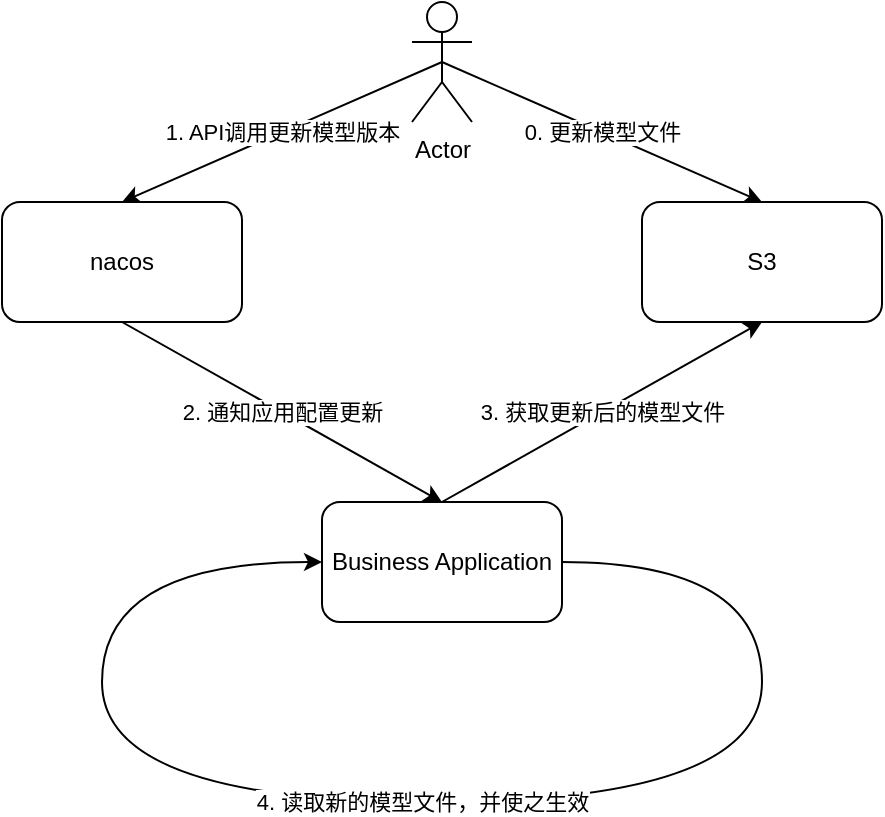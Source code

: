 <mxfile>
    <diagram id="HszECDHy0Bdz4zJd8yKN" name="Page-1">
        <mxGraphModel dx="2296" dy="779" grid="1" gridSize="10" guides="1" tooltips="1" connect="1" arrows="1" fold="1" page="1" pageScale="1" pageWidth="1169" pageHeight="827" math="0" shadow="0">
            <root>
                <mxCell id="0"/>
                <mxCell id="1" parent="0"/>
                <mxCell id="2" value="nacos" style="rounded=1;whiteSpace=wrap;html=1;" vertex="1" parent="1">
                    <mxGeometry x="-880" y="140" width="120" height="60" as="geometry"/>
                </mxCell>
                <mxCell id="3" value="Business Application" style="rounded=1;whiteSpace=wrap;html=1;" vertex="1" parent="1">
                    <mxGeometry x="-720" y="290" width="120" height="60" as="geometry"/>
                </mxCell>
                <mxCell id="4" value="S3" style="rounded=1;whiteSpace=wrap;html=1;" vertex="1" parent="1">
                    <mxGeometry x="-560" y="140" width="120" height="60" as="geometry"/>
                </mxCell>
                <mxCell id="6" value="1. API调用更新模型版本" style="endArrow=classic;html=1;entryX=0.5;entryY=0;entryDx=0;entryDy=0;exitX=0.5;exitY=0.5;exitDx=0;exitDy=0;exitPerimeter=0;" edge="1" parent="1" source="9" target="2">
                    <mxGeometry width="50" height="50" relative="1" as="geometry">
                        <mxPoint x="-560" y="440" as="sourcePoint"/>
                        <mxPoint x="-510" y="390" as="targetPoint"/>
                    </mxGeometry>
                </mxCell>
                <mxCell id="7" value="2. 通知应用配置更新" style="endArrow=classic;html=1;entryX=0.5;entryY=0;entryDx=0;entryDy=0;exitX=0.5;exitY=1;exitDx=0;exitDy=0;" edge="1" parent="1" source="2" target="3">
                    <mxGeometry width="50" height="50" relative="1" as="geometry">
                        <mxPoint x="-770" y="580" as="sourcePoint"/>
                        <mxPoint x="-720" y="530" as="targetPoint"/>
                    </mxGeometry>
                </mxCell>
                <mxCell id="8" value="3. 获取更新后的模型文件" style="endArrow=classic;html=1;exitX=0.5;exitY=0;exitDx=0;exitDy=0;entryX=0.5;entryY=1;entryDx=0;entryDy=0;" edge="1" parent="1" source="3" target="4">
                    <mxGeometry width="50" height="50" relative="1" as="geometry">
                        <mxPoint x="-540" y="510" as="sourcePoint"/>
                        <mxPoint x="-490" y="460" as="targetPoint"/>
                    </mxGeometry>
                </mxCell>
                <mxCell id="10" value="0. 更新模型文件" style="edgeStyle=none;html=1;exitX=0.5;exitY=0.5;exitDx=0;exitDy=0;exitPerimeter=0;entryX=0.5;entryY=0;entryDx=0;entryDy=0;" edge="1" parent="1" source="9" target="4">
                    <mxGeometry relative="1" as="geometry">
                        <mxPoint x="-960" y="340" as="targetPoint"/>
                    </mxGeometry>
                </mxCell>
                <mxCell id="9" value="Actor" style="shape=umlActor;verticalLabelPosition=bottom;verticalAlign=top;html=1;outlineConnect=0;" vertex="1" parent="1">
                    <mxGeometry x="-675" y="40" width="30" height="60" as="geometry"/>
                </mxCell>
                <mxCell id="11" value="4. 读取新的模型文件，并使之生效" style="endArrow=classic;html=1;edgeStyle=orthogonalEdgeStyle;curved=1;exitX=1;exitY=0.5;exitDx=0;exitDy=0;entryX=0;entryY=0.5;entryDx=0;entryDy=0;" edge="1" parent="1" source="3" target="3">
                    <mxGeometry width="50" height="50" relative="1" as="geometry">
                        <mxPoint x="-710" y="500" as="sourcePoint"/>
                        <mxPoint x="-830" y="360" as="targetPoint"/>
                        <Array as="points">
                            <mxPoint x="-500" y="320"/>
                            <mxPoint x="-500" y="440"/>
                            <mxPoint x="-830" y="440"/>
                            <mxPoint x="-830" y="320"/>
                        </Array>
                    </mxGeometry>
                </mxCell>
            </root>
        </mxGraphModel>
    </diagram>
</mxfile>